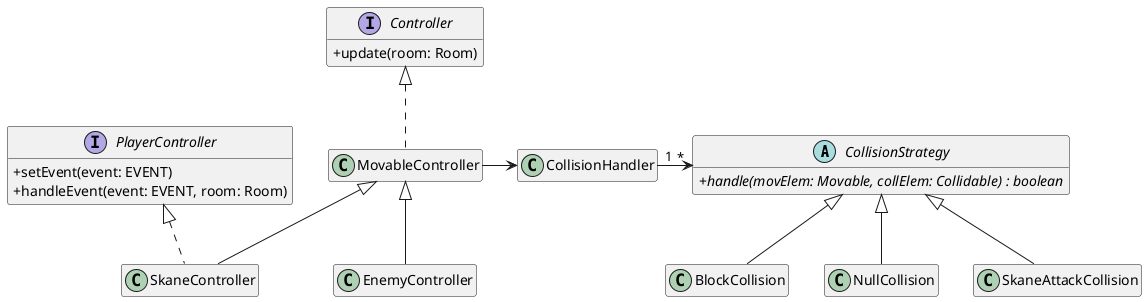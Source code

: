 @startuml

hide empty members
skinparam classAttributeIconSize 0
skinparam shadowing false
skinparam linetype polyline

abstract class CollisionStrategy {
+ //handle(movElem: Movable, collElem: Collidable) : boolean//
}
class BlockCollision {}
class NullCollision {}
class SkaneAttackCollision {}

interface Controller {
+ update(room: Room)
}
interface PlayerController {
+ setEvent(event: EVENT)
+ handleEvent(event: EVENT, room: Room)
}
class CollisionHandler {}
class EnemyController {}
class MovableController {}
class SkaneController {}

BlockCollision -up-^ CollisionStrategy
NullCollision -up-^ CollisionStrategy
SkaneAttackCollision -up-^ CollisionStrategy

MovableController .up.^ Controller
SkaneController .up.^ PlayerController
SkaneController -up-^ MovableController
EnemyController -up-^ MovableController

MovableController -right-> CollisionHandler
CollisionHandler "1" -right-> "*" CollisionStrategy

@enduml
